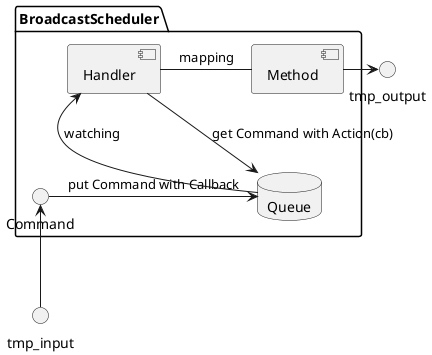 'stash
@startuml
package BroadcastScheduler {
    () Command as cmd
    database Queue
    [Handler]
    [Method]
}

() tmp_input -up-> cmd
cmd -> Queue: put Command with Callback
Queue -up-> Handler: watching
Handler -down-> Queue: get Command with Action(cb)
Handler - Method: mapping

Method -> () tmp_output
@enduml
